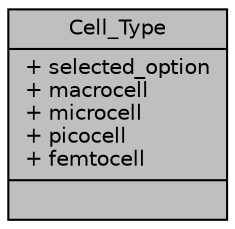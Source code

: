 digraph "Cell_Type"
{
 // LATEX_PDF_SIZE
  edge [fontname="Helvetica",fontsize="10",labelfontname="Helvetica",labelfontsize="10"];
  node [fontname="Helvetica",fontsize="10",shape=record];
  Node1 [label="{Cell_Type\n|+ selected_option\l+ macrocell\l+ microcell\l+ picocell\l+ femtocell\l|}",height=0.2,width=0.4,color="black", fillcolor="grey75", style="filled", fontcolor="black",tooltip=" "];
}
